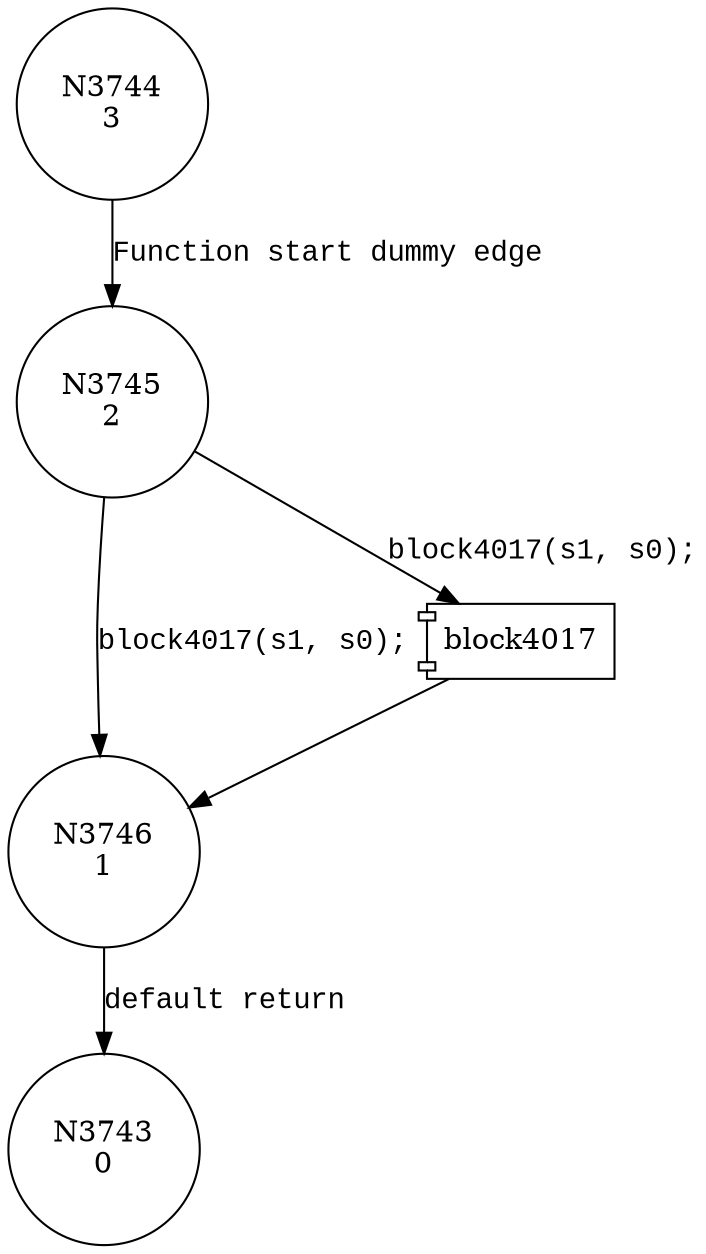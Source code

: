 digraph block4016 {
3745 [shape="circle" label="N3745\n2"]
3746 [shape="circle" label="N3746\n1"]
3743 [shape="circle" label="N3743\n0"]
3744 [shape="circle" label="N3744\n3"]
100072 [shape="component" label="block4017"]
3745 -> 100072 [label="block4017(s1, s0);" fontname="Courier New"]
100072 -> 3746 [label="" fontname="Courier New"]
3745 -> 3746 [label="block4017(s1, s0);" fontname="Courier New"]
3746 -> 3743 [label="default return" fontname="Courier New"]
3744 -> 3745 [label="Function start dummy edge" fontname="Courier New"]
}
